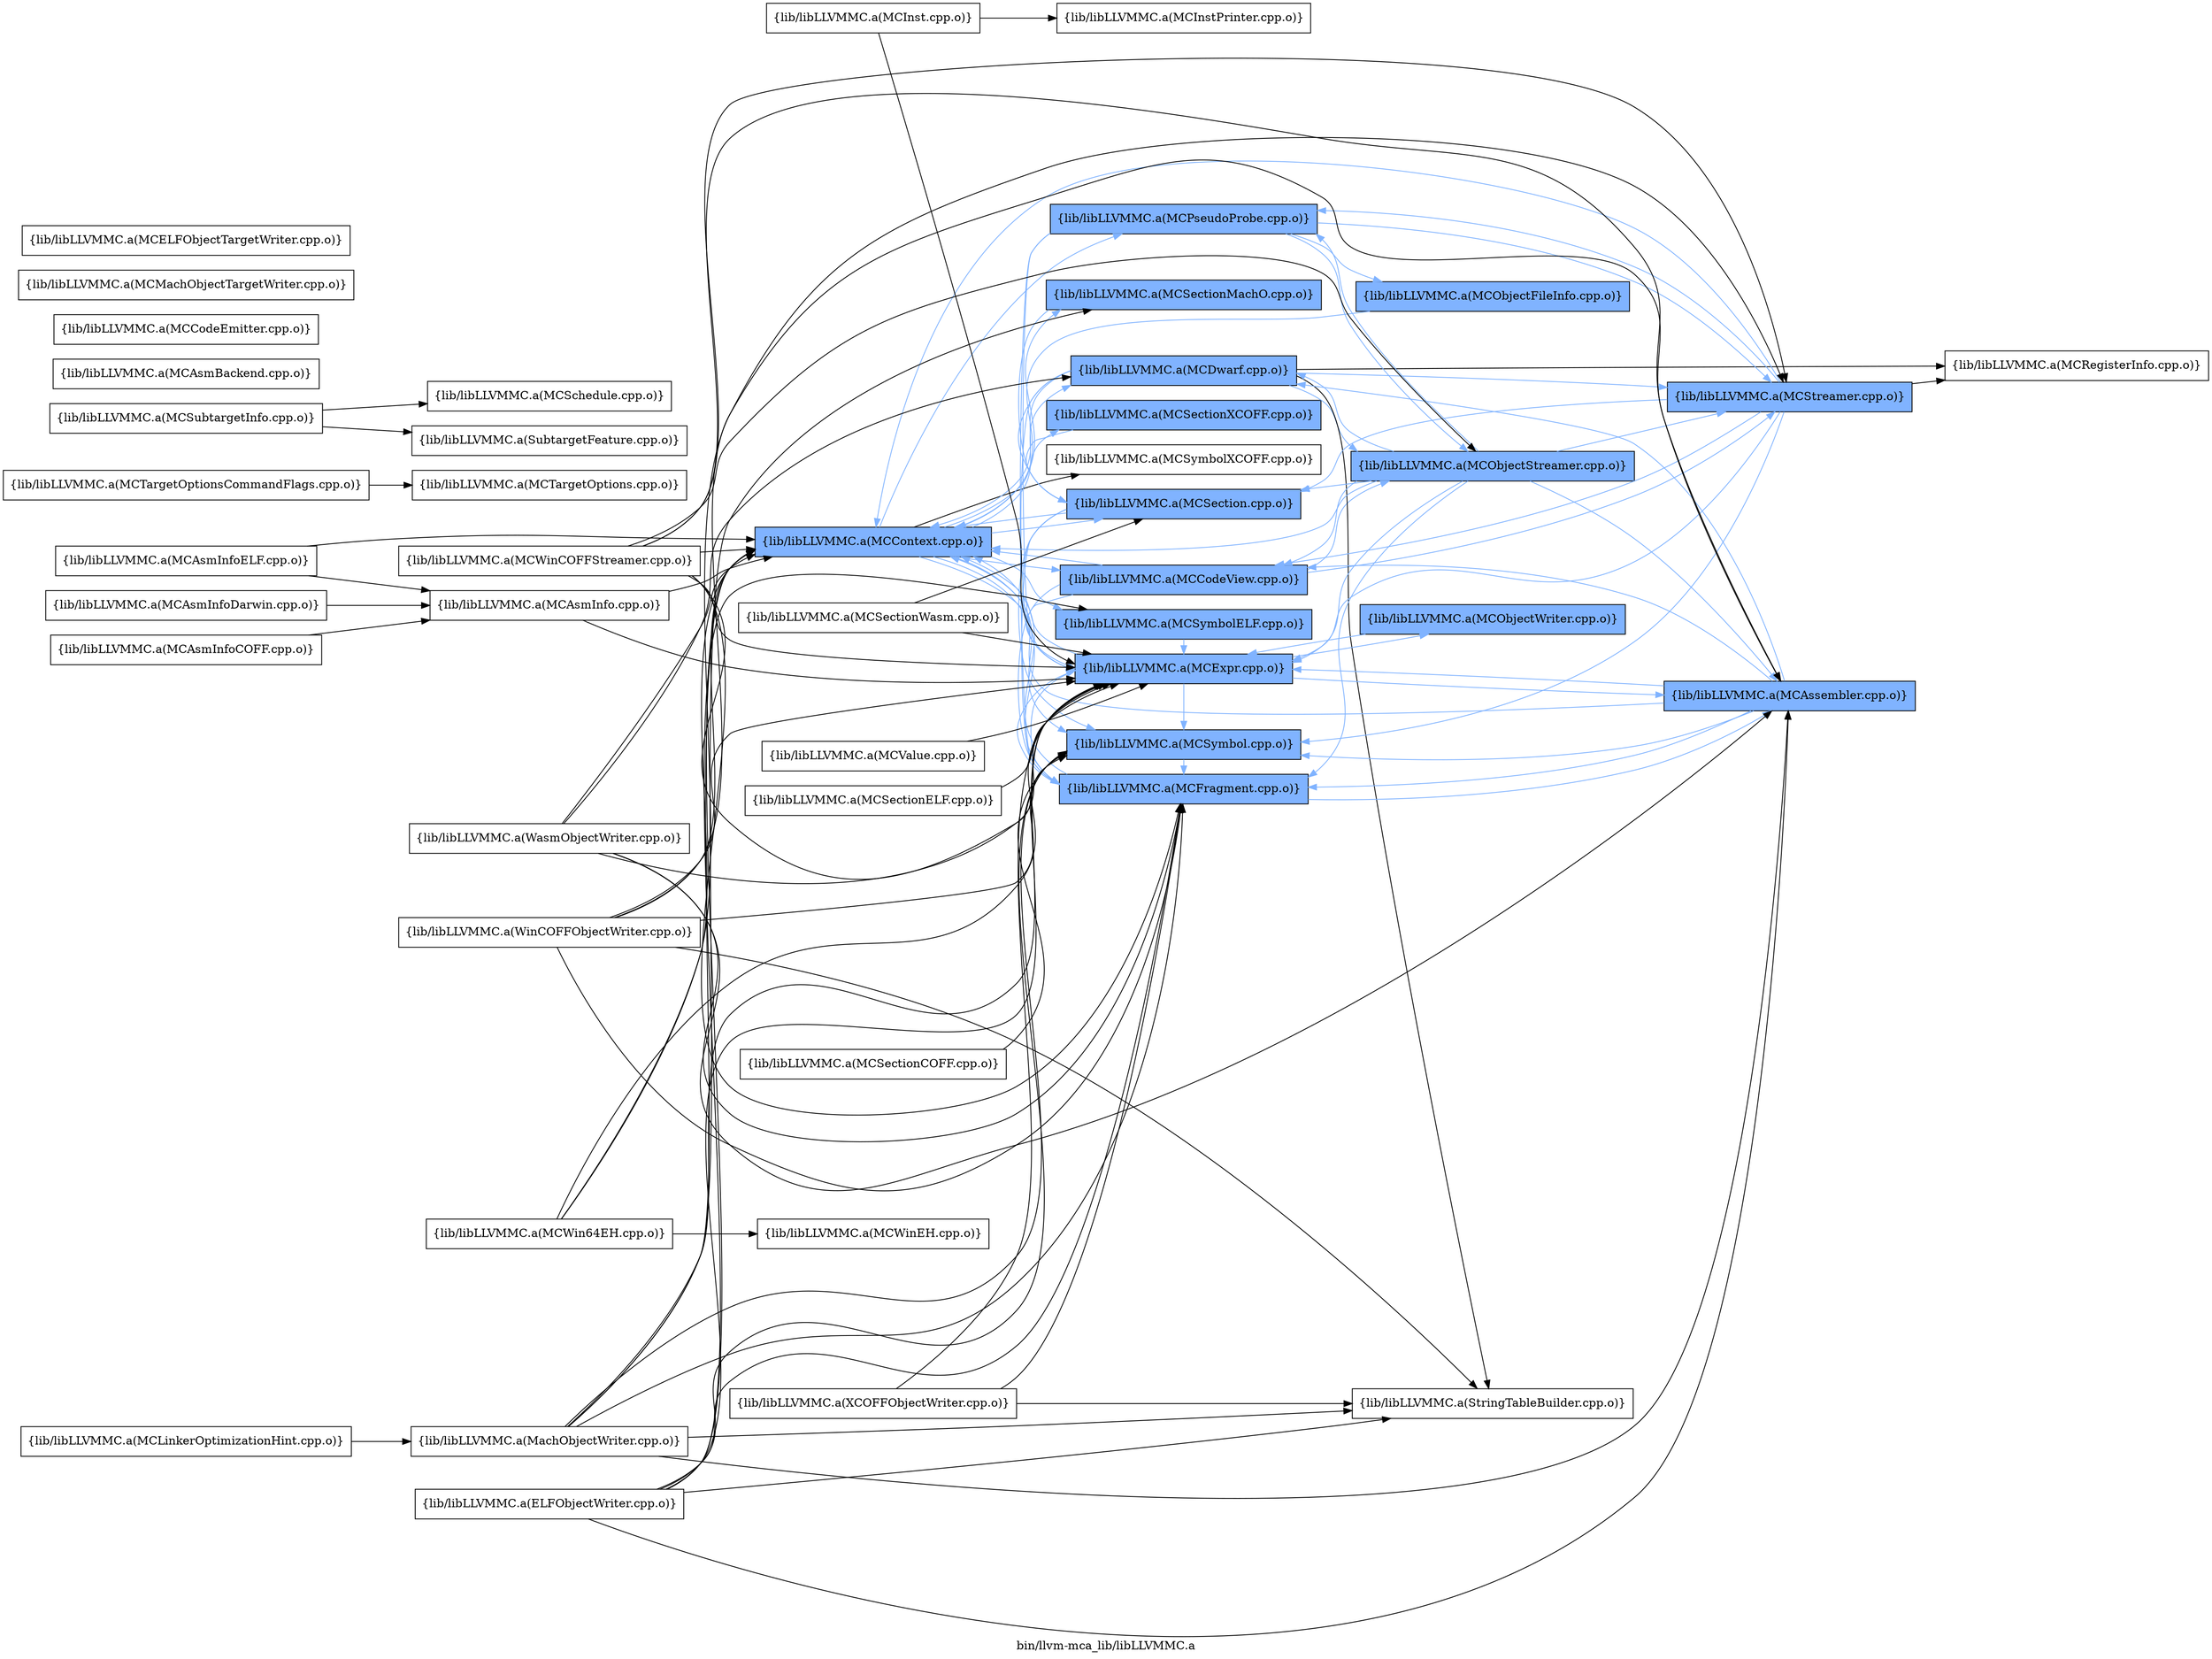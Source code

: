 digraph "bin/llvm-mca_lib/libLLVMMC.a" {
	label="bin/llvm-mca_lib/libLLVMMC.a";
	rankdir=LR;
	{ rank=same; Node0x561faab30a18;  }
	{ rank=same; Node0x561faab33498; Node0x561faab354c8; Node0x561faab30c48; Node0x561faab320e8; Node0x561faab312d8; Node0x561faab30ec8; Node0x561faab356f8; Node0x561faab34a28; Node0x561faab31be8; Node0x561faab313c8; Node0x561faab34e88;  }
	{ rank=same; Node0x561faab30a18;  }
	{ rank=same; Node0x561faab33498; Node0x561faab354c8; Node0x561faab30c48; Node0x561faab320e8; Node0x561faab312d8; Node0x561faab30ec8; Node0x561faab356f8; Node0x561faab34a28; Node0x561faab31be8; Node0x561faab313c8; Node0x561faab34e88;  }

	Node0x561faab30a18 [shape=record,shape=box,group=1,style=filled,fillcolor="0.600000 0.5 1",label="{lib/libLLVMMC.a(MCContext.cpp.o)}"];
	Node0x561faab30a18 -> Node0x561faab33498[color="0.600000 0.5 1"];
	Node0x561faab30a18 -> Node0x561faab354c8[color="0.600000 0.5 1"];
	Node0x561faab30a18 -> Node0x561faab30c48[color="0.600000 0.5 1"];
	Node0x561faab30a18 -> Node0x561faab320e8[color="0.600000 0.5 1"];
	Node0x561faab30a18 -> Node0x561faab312d8[color="0.600000 0.5 1"];
	Node0x561faab30a18 -> Node0x561faab30ec8[color="0.600000 0.5 1"];
	Node0x561faab30a18 -> Node0x561faab356f8[color="0.600000 0.5 1"];
	Node0x561faab30a18 -> Node0x561faab34a28[color="0.600000 0.5 1"];
	Node0x561faab30a18 -> Node0x561faab31be8[color="0.600000 0.5 1"];
	Node0x561faab30a18 -> Node0x561faab313c8[color="0.600000 0.5 1"];
	Node0x561faab30a18 -> Node0x561faab34e88;
	Node0x561faab32ea8 [shape=record,shape=box,group=1,style=filled,fillcolor="0.600000 0.5 1",label="{lib/libLLVMMC.a(MCObjectFileInfo.cpp.o)}"];
	Node0x561faab32ea8 -> Node0x561faab30a18[color="0.600000 0.5 1"];
	Node0x561faab352e8 [shape=record,shape=box,group=0,label="{lib/libLLVMMC.a(MCTargetOptionsCommandFlags.cpp.o)}"];
	Node0x561faab352e8 -> Node0x561faab35518;
	Node0x561faab317d8 [shape=record,shape=box,group=1,style=filled,fillcolor="0.600000 0.5 1",label="{lib/libLLVMMC.a(MCStreamer.cpp.o)}"];
	Node0x561faab317d8 -> Node0x561faab32778;
	Node0x561faab317d8 -> Node0x561faab33498[color="0.600000 0.5 1"];
	Node0x561faab317d8 -> Node0x561faab320e8[color="0.600000 0.5 1"];
	Node0x561faab317d8 -> Node0x561faab312d8[color="0.600000 0.5 1"];
	Node0x561faab317d8 -> Node0x561faab30a18[color="0.600000 0.5 1"];
	Node0x561faab317d8 -> Node0x561faab356f8[color="0.600000 0.5 1"];
	Node0x561faab317d8 -> Node0x561faab31be8[color="0.600000 0.5 1"];
	Node0x561faab35518 [shape=record,shape=box,group=0,label="{lib/libLLVMMC.a(MCTargetOptions.cpp.o)}"];
	Node0x561faab33998 [shape=record,shape=box,group=0,label="{lib/libLLVMMC.a(MCSchedule.cpp.o)}"];
	Node0x561faab324f8 [shape=record,shape=box,group=0,label="{lib/libLLVMMC.a(MCSubtargetInfo.cpp.o)}"];
	Node0x561faab324f8 -> Node0x561faab33998;
	Node0x561faab324f8 -> Node0x561faab30b08;
	Node0x561faab356f8 [shape=record,shape=box,group=1,style=filled,fillcolor="0.600000 0.5 1",label="{lib/libLLVMMC.a(MCExpr.cpp.o)}"];
	Node0x561faab356f8 -> Node0x561faab320e8[color="0.600000 0.5 1"];
	Node0x561faab356f8 -> Node0x561faab34b68[color="0.600000 0.5 1"];
	Node0x561faab356f8 -> Node0x561faab30a18[color="0.600000 0.5 1"];
	Node0x561faab356f8 -> Node0x561faab34a28[color="0.600000 0.5 1"];
	Node0x561faab356f8 -> Node0x561faab323b8[color="0.600000 0.5 1"];
	Node0x561faab33218 [shape=record,shape=box,group=0,label="{lib/libLLVMMC.a(MCInstPrinter.cpp.o)}"];
	Node0x561faab32778 [shape=record,shape=box,group=0,label="{lib/libLLVMMC.a(MCRegisterInfo.cpp.o)}"];
	Node0x561faab33d58 [shape=record,shape=box,group=0,label="{lib/libLLVMMC.a(MCAsmInfo.cpp.o)}"];
	Node0x561faab33d58 -> Node0x561faab30a18;
	Node0x561faab33d58 -> Node0x561faab356f8;
	Node0x561faab325e8 [shape=record,shape=box,group=0,label="{lib/libLLVMMC.a(MCAsmBackend.cpp.o)}"];
	Node0x561faab34b68 [shape=record,shape=box,group=1,style=filled,fillcolor="0.600000 0.5 1",label="{lib/libLLVMMC.a(MCAssembler.cpp.o)}"];
	Node0x561faab34b68 -> Node0x561faab320e8[color="0.600000 0.5 1"];
	Node0x561faab34b68 -> Node0x561faab312d8[color="0.600000 0.5 1"];
	Node0x561faab34b68 -> Node0x561faab30a18[color="0.600000 0.5 1"];
	Node0x561faab34b68 -> Node0x561faab30ec8[color="0.600000 0.5 1"];
	Node0x561faab34b68 -> Node0x561faab356f8[color="0.600000 0.5 1"];
	Node0x561faab34b68 -> Node0x561faab34a28[color="0.600000 0.5 1"];
	Node0x561faab34a28 [shape=record,shape=box,group=1,style=filled,fillcolor="0.600000 0.5 1",label="{lib/libLLVMMC.a(MCFragment.cpp.o)}"];
	Node0x561faab34a28 -> Node0x561faab34b68[color="0.600000 0.5 1"];
	Node0x561faab34a28 -> Node0x561faab30a18[color="0.600000 0.5 1"];
	Node0x561faab34a28 -> Node0x561faab356f8[color="0.600000 0.5 1"];
	Node0x561faab33df8 [shape=record,shape=box,group=0,label="{lib/libLLVMMC.a(MCInst.cpp.o)}"];
	Node0x561faab33df8 -> Node0x561faab356f8;
	Node0x561faab33df8 -> Node0x561faab33218;
	Node0x561faab31d28 [shape=record,shape=box,group=1,style=filled,fillcolor="0.600000 0.5 1",label="{lib/libLLVMMC.a(MCObjectStreamer.cpp.o)}"];
	Node0x561faab31d28 -> Node0x561faab33498[color="0.600000 0.5 1"];
	Node0x561faab31d28 -> Node0x561faab317d8[color="0.600000 0.5 1"];
	Node0x561faab31d28 -> Node0x561faab34b68[color="0.600000 0.5 1"];
	Node0x561faab31d28 -> Node0x561faab312d8[color="0.600000 0.5 1"];
	Node0x561faab31d28 -> Node0x561faab30a18[color="0.600000 0.5 1"];
	Node0x561faab31d28 -> Node0x561faab30ec8[color="0.600000 0.5 1"];
	Node0x561faab31d28 -> Node0x561faab356f8[color="0.600000 0.5 1"];
	Node0x561faab31d28 -> Node0x561faab34a28[color="0.600000 0.5 1"];
	Node0x561faab31d28 -> Node0x561faab31be8[color="0.600000 0.5 1"];
	Node0x561faab332b8 [shape=record,shape=box,group=0,label="{lib/libLLVMMC.a(MCAsmInfoCOFF.cpp.o)}"];
	Node0x561faab332b8 -> Node0x561faab33d58;
	Node0x561faab35798 [shape=record,shape=box,group=0,label="{lib/libLLVMMC.a(MCAsmInfoDarwin.cpp.o)}"];
	Node0x561faab35798 -> Node0x561faab33d58;
	Node0x561faab34d98 [shape=record,shape=box,group=0,label="{lib/libLLVMMC.a(MCAsmInfoELF.cpp.o)}"];
	Node0x561faab34d98 -> Node0x561faab33d58;
	Node0x561faab34d98 -> Node0x561faab30a18;
	Node0x561faab31a08 [shape=record,shape=box,group=0,label="{lib/libLLVMMC.a(MCCodeEmitter.cpp.o)}"];
	Node0x561faab320e8 [shape=record,shape=box,group=1,style=filled,fillcolor="0.600000 0.5 1",label="{lib/libLLVMMC.a(MCSymbol.cpp.o)}"];
	Node0x561faab320e8 -> Node0x561faab34a28[color="0.600000 0.5 1"];
	Node0x561faab33ad8 [shape=record,shape=box,group=0,label="{lib/libLLVMMC.a(MCMachObjectTargetWriter.cpp.o)}"];
	Node0x561faab32c78 [shape=record,shape=box,group=0,label="{lib/libLLVMMC.a(MachObjectWriter.cpp.o)}"];
	Node0x561faab32c78 -> Node0x561faab354c8;
	Node0x561faab32c78 -> Node0x561faab320e8;
	Node0x561faab32c78 -> Node0x561faab34b68;
	Node0x561faab32c78 -> Node0x561faab30a18;
	Node0x561faab32c78 -> Node0x561faab356f8;
	Node0x561faab32c78 -> Node0x561faab34a28;
	Node0x561faab32c78 -> Node0x561faab309c8;
	Node0x561faab34fc8 [shape=record,shape=box,group=0,label="{lib/libLLVMMC.a(MCELFObjectTargetWriter.cpp.o)}"];
	Node0x561faab338a8 [shape=record,shape=box,group=0,label="{lib/libLLVMMC.a(MCValue.cpp.o)}"];
	Node0x561faab338a8 -> Node0x561faab356f8;
	Node0x561faab31878 [shape=record,shape=box,group=0,label="{lib/libLLVMMC.a(WinCOFFObjectWriter.cpp.o)}"];
	Node0x561faab31878 -> Node0x561faab320e8;
	Node0x561faab31878 -> Node0x561faab34b68;
	Node0x561faab31878 -> Node0x561faab30a18;
	Node0x561faab31878 -> Node0x561faab356f8;
	Node0x561faab31878 -> Node0x561faab34a28;
	Node0x561faab31878 -> Node0x561faab309c8;
	Node0x561faab34028 [shape=record,shape=box,group=0,label="{lib/libLLVMMC.a(MCWin64EH.cpp.o)}"];
	Node0x561faab34028 -> Node0x561faab317d8;
	Node0x561faab34028 -> Node0x561faab30a18;
	Node0x561faab34028 -> Node0x561faab356f8;
	Node0x561faab34028 -> Node0x561faab32098;
	Node0x561faab33ee8 [shape=record,shape=box,group=0,label="{lib/libLLVMMC.a(MCWinCOFFStreamer.cpp.o)}"];
	Node0x561faab33ee8 -> Node0x561faab317d8;
	Node0x561faab33ee8 -> Node0x561faab320e8;
	Node0x561faab33ee8 -> Node0x561faab34b68;
	Node0x561faab33ee8 -> Node0x561faab30a18;
	Node0x561faab33ee8 -> Node0x561faab356f8;
	Node0x561faab33ee8 -> Node0x561faab34a28;
	Node0x561faab33ee8 -> Node0x561faab31d28;
	Node0x561faab32098 [shape=record,shape=box,group=0,label="{lib/libLLVMMC.a(MCWinEH.cpp.o)}"];
	Node0x561faab312d8 [shape=record,shape=box,group=1,style=filled,fillcolor="0.600000 0.5 1",label="{lib/libLLVMMC.a(MCCodeView.cpp.o)}"];
	Node0x561faab312d8 -> Node0x561faab317d8[color="0.600000 0.5 1"];
	Node0x561faab312d8 -> Node0x561faab30a18[color="0.600000 0.5 1"];
	Node0x561faab312d8 -> Node0x561faab356f8[color="0.600000 0.5 1"];
	Node0x561faab312d8 -> Node0x561faab34a28[color="0.600000 0.5 1"];
	Node0x561faab312d8 -> Node0x561faab31d28[color="0.600000 0.5 1"];
	Node0x561faab34208 [shape=record,shape=box,group=0,label="{lib/libLLVMMC.a(ELFObjectWriter.cpp.o)}"];
	Node0x561faab34208 -> Node0x561faab320e8;
	Node0x561faab34208 -> Node0x561faab34b68;
	Node0x561faab34208 -> Node0x561faab30a18;
	Node0x561faab34208 -> Node0x561faab356f8;
	Node0x561faab34208 -> Node0x561faab34a28;
	Node0x561faab34208 -> Node0x561faab313c8;
	Node0x561faab34208 -> Node0x561faab309c8;
	Node0x561faab313c8 [shape=record,shape=box,group=1,style=filled,fillcolor="0.600000 0.5 1",label="{lib/libLLVMMC.a(MCSymbolELF.cpp.o)}"];
	Node0x561faab313c8 -> Node0x561faab356f8[color="0.600000 0.5 1"];
	Node0x561faab309c8 [shape=record,shape=box,group=0,label="{lib/libLLVMMC.a(StringTableBuilder.cpp.o)}"];
	Node0x561faab30ec8 [shape=record,shape=box,group=1,style=filled,fillcolor="0.600000 0.5 1",label="{lib/libLLVMMC.a(MCDwarf.cpp.o)}"];
	Node0x561faab30ec8 -> Node0x561faab32778;
	Node0x561faab30ec8 -> Node0x561faab33498[color="0.600000 0.5 1"];
	Node0x561faab30ec8 -> Node0x561faab317d8[color="0.600000 0.5 1"];
	Node0x561faab30ec8 -> Node0x561faab30a18[color="0.600000 0.5 1"];
	Node0x561faab30ec8 -> Node0x561faab356f8[color="0.600000 0.5 1"];
	Node0x561faab30ec8 -> Node0x561faab31d28[color="0.600000 0.5 1"];
	Node0x561faab30ec8 -> Node0x561faab309c8;
	Node0x561faab33498 [shape=record,shape=box,group=1,style=filled,fillcolor="0.600000 0.5 1",label="{lib/libLLVMMC.a(MCSection.cpp.o)}"];
	Node0x561faab33498 -> Node0x561faab320e8[color="0.600000 0.5 1"];
	Node0x561faab33498 -> Node0x561faab30a18[color="0.600000 0.5 1"];
	Node0x561faab33498 -> Node0x561faab356f8[color="0.600000 0.5 1"];
	Node0x561faab33498 -> Node0x561faab34a28[color="0.600000 0.5 1"];
	Node0x561faab354c8 [shape=record,shape=box,group=1,style=filled,fillcolor="0.600000 0.5 1",label="{lib/libLLVMMC.a(MCSectionMachO.cpp.o)}"];
	Node0x561faab354c8 -> Node0x561faab33498[color="0.600000 0.5 1"];
	Node0x561faab30c48 [shape=record,shape=box,group=1,style=filled,fillcolor="0.600000 0.5 1",label="{lib/libLLVMMC.a(MCSectionXCOFF.cpp.o)}"];
	Node0x561faab30c48 -> Node0x561faab33498[color="0.600000 0.5 1"];
	Node0x561faab31be8 [shape=record,shape=box,group=1,style=filled,fillcolor="0.600000 0.5 1",label="{lib/libLLVMMC.a(MCPseudoProbe.cpp.o)}"];
	Node0x561faab31be8 -> Node0x561faab317d8[color="0.600000 0.5 1"];
	Node0x561faab31be8 -> Node0x561faab356f8[color="0.600000 0.5 1"];
	Node0x561faab31be8 -> Node0x561faab34a28[color="0.600000 0.5 1"];
	Node0x561faab31be8 -> Node0x561faab32ea8[color="0.600000 0.5 1"];
	Node0x561faab31be8 -> Node0x561faab31d28[color="0.600000 0.5 1"];
	Node0x561faab34e88 [shape=record,shape=box,group=0,label="{lib/libLLVMMC.a(MCSymbolXCOFF.cpp.o)}"];
	Node0x561faab323b8 [shape=record,shape=box,group=1,style=filled,fillcolor="0.600000 0.5 1",label="{lib/libLLVMMC.a(MCObjectWriter.cpp.o)}"];
	Node0x561faab323b8 -> Node0x561faab356f8[color="0.600000 0.5 1"];
	Node0x561faab33bc8 [shape=record,shape=box,group=0,label="{lib/libLLVMMC.a(MCSectionCOFF.cpp.o)}"];
	Node0x561faab33bc8 -> Node0x561faab320e8;
	Node0x561faab34f28 [shape=record,shape=box,group=0,label="{lib/libLLVMMC.a(MCSectionELF.cpp.o)}"];
	Node0x561faab34f28 -> Node0x561faab356f8;
	Node0x561faab35298 [shape=record,shape=box,group=0,label="{lib/libLLVMMC.a(MCSectionWasm.cpp.o)}"];
	Node0x561faab35298 -> Node0x561faab33498;
	Node0x561faab35298 -> Node0x561faab356f8;
	Node0x561faab30b08 [shape=record,shape=box,group=0,label="{lib/libLLVMMC.a(SubtargetFeature.cpp.o)}"];
	Node0x561faab310a8 [shape=record,shape=box,group=0,label="{lib/libLLVMMC.a(MCLinkerOptimizationHint.cpp.o)}"];
	Node0x561faab310a8 -> Node0x561faab32c78;
	Node0x561faab31558 [shape=record,shape=box,group=0,label="{lib/libLLVMMC.a(WasmObjectWriter.cpp.o)}"];
	Node0x561faab31558 -> Node0x561faab34b68;
	Node0x561faab31558 -> Node0x561faab30a18;
	Node0x561faab31558 -> Node0x561faab30ec8;
	Node0x561faab31558 -> Node0x561faab356f8;
	Node0x561faab31558 -> Node0x561faab34a28;
	Node0x561faab34de8 [shape=record,shape=box,group=0,label="{lib/libLLVMMC.a(XCOFFObjectWriter.cpp.o)}"];
	Node0x561faab34de8 -> Node0x561faab356f8;
	Node0x561faab34de8 -> Node0x561faab34a28;
	Node0x561faab34de8 -> Node0x561faab309c8;
}
